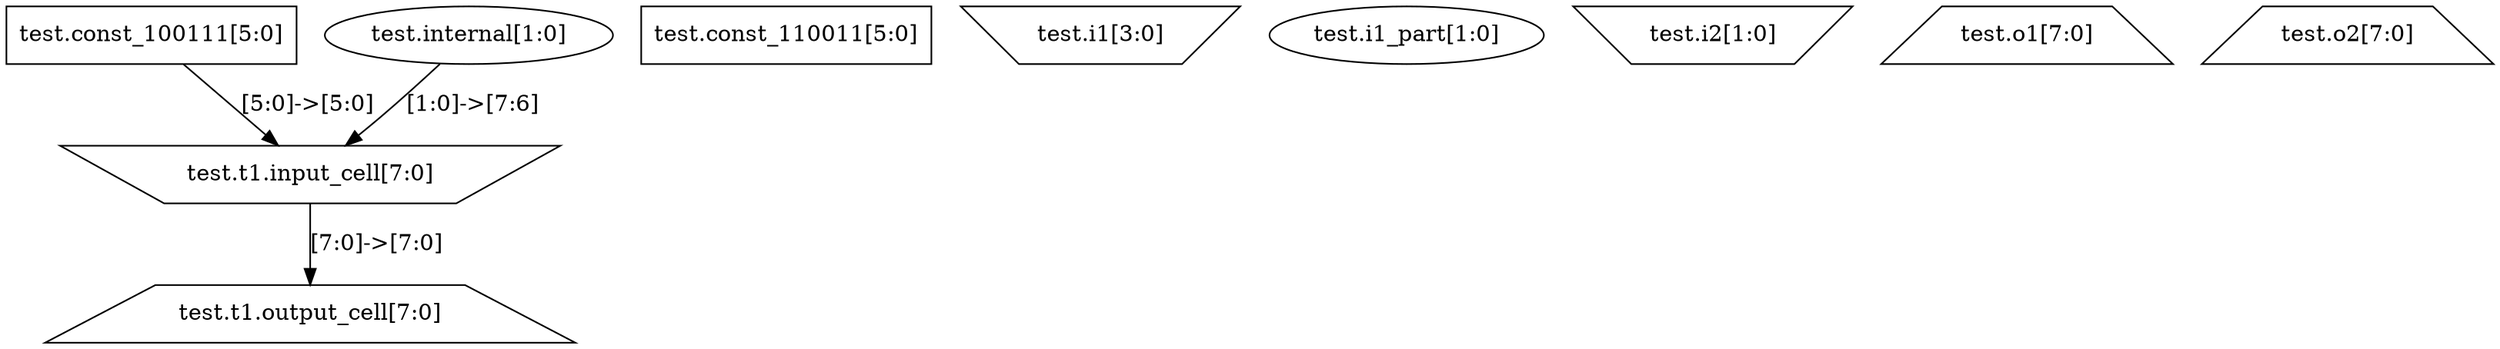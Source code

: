 digraph G {
	"test.t1.input_cell" [shape=invtrapezium, label="test.t1.input_cell[7:0]"]; /* Input */
	"test.const_100111" -> "test.t1.input_cell"[label="[5:0]->[5:0]"];
	"test.internal" -> "test.t1.input_cell"[label="[1:0]->[7:6]"];
	"test.t1.output_cell" [shape=trapezium, label="test.t1.output_cell[7:0]"]; /* Output */
	"test.t1.input_cell" -> "test.t1.output_cell"[label="[7:0]->[7:0]"];
	"test.const_110011" [shape=rectangle, label="test.const_110011[5:0]"]; /* Constant */
	"test.const_100111" [shape=rectangle, label="test.const_100111[5:0]"]; /* Constant */
	"test.i1" [shape=invtrapezium, label="test.i1[3:0]"]; /* Input */
	"test.i1_part" [shape=ellipse, label="test.i1_part[1:0]"];
	"test.i2" [shape=invtrapezium, label="test.i2[1:0]"]; /* Input */
	"test.internal" [shape=ellipse, label="test.internal[1:0]"];
	"test.o1" [shape=trapezium, label="test.o1[7:0]"]; /* Output */
	"test.o2" [shape=trapezium, label="test.o2[7:0]"]; /* Output */
}
